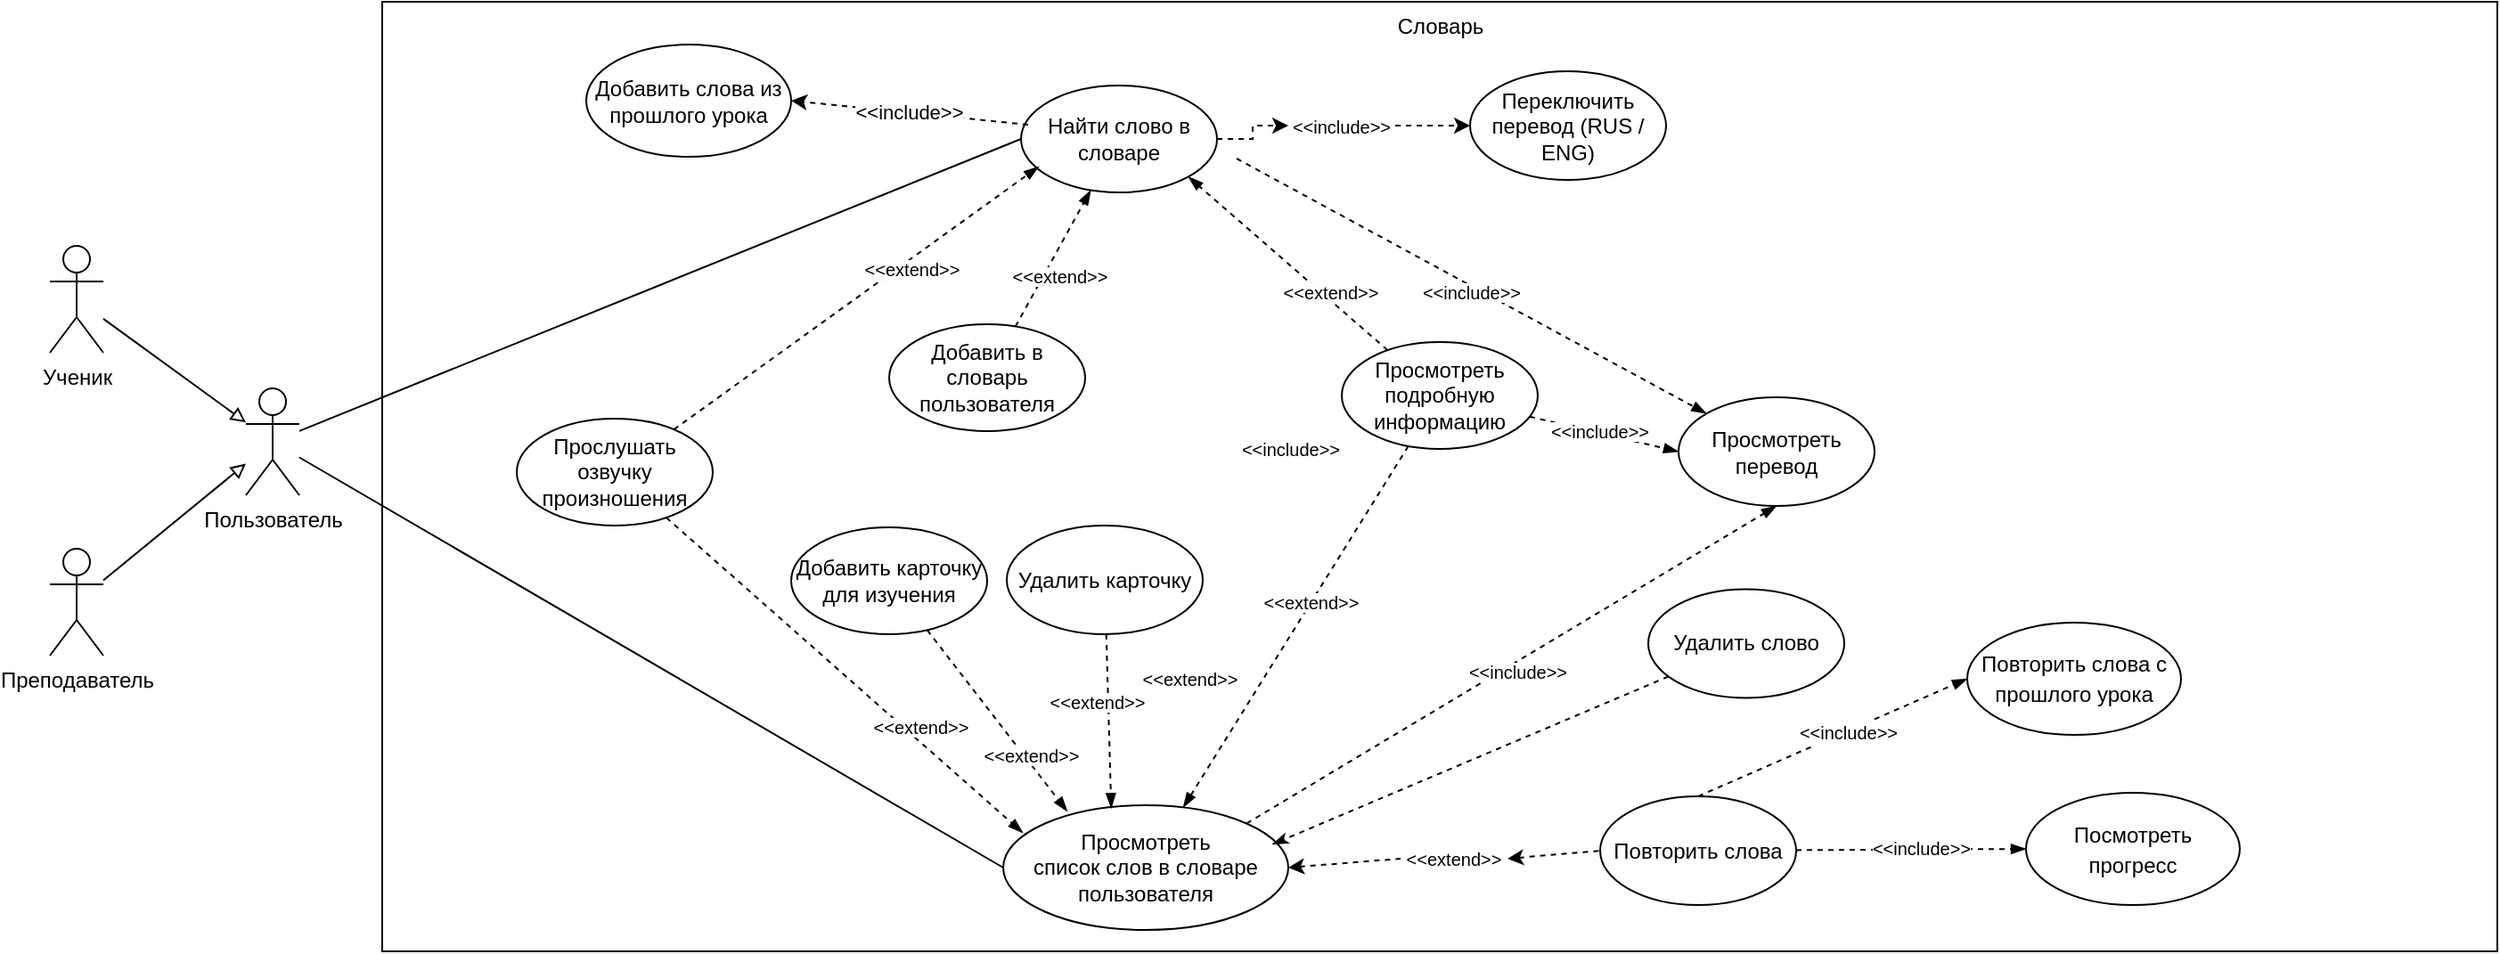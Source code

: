 <mxfile version="26.1.1" pages="2">
  <diagram name="Use Case Diagram UML" id="3wfbGJQbYTb2Qe25AoL8">
    <mxGraphModel dx="1434" dy="-356" grid="0" gridSize="10" guides="1" tooltips="1" connect="1" arrows="1" fold="1" page="0" pageScale="1" pageWidth="827" pageHeight="1169" math="0" shadow="0">
      <root>
        <mxCell id="0" />
        <mxCell id="1" parent="0" />
        <mxCell id="UhpiGU1zFeQN0CqzTbye-1" value="Словарь" style="rounded=0;whiteSpace=wrap;html=1;verticalAlign=top;" parent="1" vertex="1">
          <mxGeometry x="341.5" y="1237" width="1187" height="533" as="geometry" />
        </mxCell>
        <mxCell id="UhpiGU1zFeQN0CqzTbye-2" style="edgeStyle=none;rounded=0;orthogonalLoop=1;jettySize=auto;html=1;endArrow=block;endFill=0;" parent="1" source="UhpiGU1zFeQN0CqzTbye-3" target="UhpiGU1zFeQN0CqzTbye-8" edge="1">
          <mxGeometry relative="1" as="geometry" />
        </mxCell>
        <mxCell id="UhpiGU1zFeQN0CqzTbye-3" value="Ученик" style="shape=umlActor;verticalLabelPosition=bottom;verticalAlign=top;html=1;outlineConnect=0;" parent="1" vertex="1">
          <mxGeometry x="155" y="1374" width="30" height="60" as="geometry" />
        </mxCell>
        <mxCell id="UhpiGU1zFeQN0CqzTbye-4" style="rounded=0;orthogonalLoop=1;jettySize=auto;html=1;endArrow=block;endFill=0;" parent="1" source="UhpiGU1zFeQN0CqzTbye-5" target="UhpiGU1zFeQN0CqzTbye-8" edge="1">
          <mxGeometry relative="1" as="geometry" />
        </mxCell>
        <mxCell id="UhpiGU1zFeQN0CqzTbye-5" value="Преподаватель" style="shape=umlActor;verticalLabelPosition=bottom;verticalAlign=top;html=1;outlineConnect=0;" parent="1" vertex="1">
          <mxGeometry x="155" y="1544" width="30" height="60" as="geometry" />
        </mxCell>
        <mxCell id="UhpiGU1zFeQN0CqzTbye-6" style="edgeStyle=none;rounded=0;orthogonalLoop=1;jettySize=auto;html=1;entryX=0;entryY=0.5;entryDx=0;entryDy=0;endArrow=none;endFill=0;" parent="1" source="UhpiGU1zFeQN0CqzTbye-8" target="UhpiGU1zFeQN0CqzTbye-10" edge="1">
          <mxGeometry relative="1" as="geometry" />
        </mxCell>
        <mxCell id="UhpiGU1zFeQN0CqzTbye-7" style="edgeStyle=none;rounded=0;orthogonalLoop=1;jettySize=auto;html=1;entryX=0;entryY=0.5;entryDx=0;entryDy=0;endArrow=none;endFill=0;" parent="1" source="UhpiGU1zFeQN0CqzTbye-8" target="UhpiGU1zFeQN0CqzTbye-12" edge="1">
          <mxGeometry relative="1" as="geometry" />
        </mxCell>
        <mxCell id="UhpiGU1zFeQN0CqzTbye-8" value="Пользователь" style="shape=umlActor;verticalLabelPosition=bottom;verticalAlign=top;html=1;outlineConnect=0;" parent="1" vertex="1">
          <mxGeometry x="265" y="1454" width="30" height="60" as="geometry" />
        </mxCell>
        <mxCell id="UhpiGU1zFeQN0CqzTbye-9" style="edgeStyle=none;rounded=0;orthogonalLoop=1;jettySize=auto;html=1;dashed=1;endArrow=blockThin;endFill=1;" parent="1" target="UhpiGU1zFeQN0CqzTbye-26" edge="1">
          <mxGeometry relative="1" as="geometry">
            <mxPoint x="821" y="1325" as="sourcePoint" />
          </mxGeometry>
        </mxCell>
        <mxCell id="UhpiGU1zFeQN0CqzTbye-10" value="Найти слово в словаре" style="ellipse;whiteSpace=wrap;html=1;" parent="1" vertex="1">
          <mxGeometry x="700" y="1284" width="110" height="60" as="geometry" />
        </mxCell>
        <mxCell id="UhpiGU1zFeQN0CqzTbye-11" style="edgeStyle=none;rounded=0;orthogonalLoop=1;jettySize=auto;html=1;entryX=0.5;entryY=1;entryDx=0;entryDy=0;dashed=1;endArrow=blockThin;endFill=1;exitX=1;exitY=0;exitDx=0;exitDy=0;" parent="1" source="UhpiGU1zFeQN0CqzTbye-12" target="UhpiGU1zFeQN0CqzTbye-26" edge="1">
          <mxGeometry relative="1" as="geometry">
            <mxPoint x="840" y="1710" as="sourcePoint" />
          </mxGeometry>
        </mxCell>
        <mxCell id="UhpiGU1zFeQN0CqzTbye-12" value="Просмотреть &lt;br&gt;список слов в словаре пользователя" style="ellipse;whiteSpace=wrap;html=1;" parent="1" vertex="1">
          <mxGeometry x="690" y="1688" width="160" height="70" as="geometry" />
        </mxCell>
        <mxCell id="UhpiGU1zFeQN0CqzTbye-13" style="edgeStyle=none;rounded=0;orthogonalLoop=1;jettySize=auto;html=1;entryX=0.069;entryY=0.221;entryDx=0;entryDy=0;entryPerimeter=0;endArrow=blockThin;endFill=1;dashed=1;" parent="1" source="UhpiGU1zFeQN0CqzTbye-15" target="UhpiGU1zFeQN0CqzTbye-12" edge="1">
          <mxGeometry relative="1" as="geometry" />
        </mxCell>
        <mxCell id="UhpiGU1zFeQN0CqzTbye-14" style="edgeStyle=none;rounded=0;orthogonalLoop=1;jettySize=auto;html=1;entryX=0.091;entryY=0.758;entryDx=0;entryDy=0;entryPerimeter=0;dashed=1;fontSize=10;endArrow=blockThin;endFill=1;" parent="1" source="UhpiGU1zFeQN0CqzTbye-15" target="UhpiGU1zFeQN0CqzTbye-10" edge="1">
          <mxGeometry relative="1" as="geometry" />
        </mxCell>
        <mxCell id="UhpiGU1zFeQN0CqzTbye-15" value="Прослушать озвучку произношения" style="ellipse;whiteSpace=wrap;html=1;" parent="1" vertex="1">
          <mxGeometry x="417" y="1471" width="110" height="60" as="geometry" />
        </mxCell>
        <mxCell id="UhpiGU1zFeQN0CqzTbye-16" style="edgeStyle=none;rounded=0;orthogonalLoop=1;jettySize=auto;html=1;entryX=0.225;entryY=0.05;entryDx=0;entryDy=0;entryPerimeter=0;dashed=1;endArrow=blockThin;endFill=1;" parent="1" source="UhpiGU1zFeQN0CqzTbye-17" target="UhpiGU1zFeQN0CqzTbye-12" edge="1">
          <mxGeometry relative="1" as="geometry" />
        </mxCell>
        <mxCell id="UhpiGU1zFeQN0CqzTbye-17" value="Добавить карточку для изучения" style="ellipse;whiteSpace=wrap;html=1;" parent="1" vertex="1">
          <mxGeometry x="571" y="1532" width="110" height="60" as="geometry" />
        </mxCell>
        <mxCell id="UhpiGU1zFeQN0CqzTbye-18" style="edgeStyle=none;rounded=0;orthogonalLoop=1;jettySize=auto;html=1;dashed=1;endArrow=blockThin;endFill=1;" parent="1" source="UhpiGU1zFeQN0CqzTbye-19" target="UhpiGU1zFeQN0CqzTbye-10" edge="1">
          <mxGeometry relative="1" as="geometry" />
        </mxCell>
        <mxCell id="UhpiGU1zFeQN0CqzTbye-19" value="Добавить в словарь пользователя" style="ellipse;whiteSpace=wrap;html=1;" parent="1" vertex="1">
          <mxGeometry x="626" y="1418" width="110" height="60" as="geometry" />
        </mxCell>
        <mxCell id="UhpiGU1zFeQN0CqzTbye-20" style="edgeStyle=none;rounded=0;orthogonalLoop=1;jettySize=auto;html=1;dashed=1;endArrow=blockThin;endFill=1;entryX=1;entryY=1;entryDx=0;entryDy=0;" parent="1" source="UhpiGU1zFeQN0CqzTbye-23" target="UhpiGU1zFeQN0CqzTbye-10" edge="1">
          <mxGeometry relative="1" as="geometry">
            <mxPoint x="865.137" y="1344.855" as="targetPoint" />
          </mxGeometry>
        </mxCell>
        <mxCell id="UhpiGU1zFeQN0CqzTbye-21" style="edgeStyle=none;rounded=0;orthogonalLoop=1;jettySize=auto;html=1;dashed=1;endArrow=blockThin;endFill=1;" parent="1" source="UhpiGU1zFeQN0CqzTbye-23" target="UhpiGU1zFeQN0CqzTbye-12" edge="1">
          <mxGeometry relative="1" as="geometry">
            <mxPoint x="879" y="1688" as="targetPoint" />
          </mxGeometry>
        </mxCell>
        <mxCell id="UhpiGU1zFeQN0CqzTbye-22" style="edgeStyle=none;rounded=0;orthogonalLoop=1;jettySize=auto;html=1;entryX=0;entryY=0.5;entryDx=0;entryDy=0;dashed=1;endArrow=blockThin;endFill=1;" parent="1" source="UhpiGU1zFeQN0CqzTbye-23" target="UhpiGU1zFeQN0CqzTbye-26" edge="1">
          <mxGeometry relative="1" as="geometry" />
        </mxCell>
        <mxCell id="UhpiGU1zFeQN0CqzTbye-23" value="Просмотреть подробную информацию" style="ellipse;whiteSpace=wrap;html=1;" parent="1" vertex="1">
          <mxGeometry x="880" y="1428" width="110" height="60" as="geometry" />
        </mxCell>
        <mxCell id="UhpiGU1zFeQN0CqzTbye-24" style="edgeStyle=none;rounded=0;orthogonalLoop=1;jettySize=auto;html=1;dashed=1;endArrow=blockThin;endFill=1;entryX=0.379;entryY=0.024;entryDx=0;entryDy=0;entryPerimeter=0;" parent="1" source="UhpiGU1zFeQN0CqzTbye-25" target="UhpiGU1zFeQN0CqzTbye-12" edge="1">
          <mxGeometry relative="1" as="geometry">
            <mxPoint x="903" y="1697" as="targetPoint" />
          </mxGeometry>
        </mxCell>
        <mxCell id="UhpiGU1zFeQN0CqzTbye-25" value="Удалить карточку" style="ellipse;whiteSpace=wrap;html=1;" parent="1" vertex="1">
          <mxGeometry x="692" y="1531" width="110" height="61" as="geometry" />
        </mxCell>
        <mxCell id="IyOzpUKPmrpxjNrDnDSG-2" value="" style="edgeStyle=orthogonalEdgeStyle;rounded=0;orthogonalLoop=1;jettySize=auto;html=1;dashed=1;" edge="1" parent="1" source="IyOzpUKPmrpxjNrDnDSG-10" target="IyOzpUKPmrpxjNrDnDSG-1">
          <mxGeometry relative="1" as="geometry" />
        </mxCell>
        <mxCell id="UhpiGU1zFeQN0CqzTbye-26" value="Просмотреть перевод" style="ellipse;whiteSpace=wrap;html=1;" parent="1" vertex="1">
          <mxGeometry x="1069" y="1459" width="110" height="61" as="geometry" />
        </mxCell>
        <mxCell id="UhpiGU1zFeQN0CqzTbye-27" value="&lt;font style=&quot;font-size: 10px; background-color: rgb(255, 255, 255);&quot;&gt;&amp;lt;&amp;lt;extend&amp;gt;&amp;gt;&lt;/font&gt;" style="text;html=1;strokeColor=none;fillColor=none;align=center;verticalAlign=middle;whiteSpace=wrap;rounded=0;" parent="1" vertex="1">
          <mxGeometry x="692" y="1376" width="60" height="30" as="geometry" />
        </mxCell>
        <mxCell id="UhpiGU1zFeQN0CqzTbye-28" value="&lt;font style=&quot;font-size: 10px; background-color: rgb(255, 255, 255);&quot;&gt;&amp;lt;&amp;lt;extend&amp;gt;&amp;gt;&lt;/font&gt;" style="text;html=1;strokeColor=none;fillColor=none;align=center;verticalAlign=middle;whiteSpace=wrap;rounded=0;" parent="1" vertex="1">
          <mxGeometry x="609" y="1372" width="60" height="30" as="geometry" />
        </mxCell>
        <mxCell id="UhpiGU1zFeQN0CqzTbye-29" value="&lt;font style=&quot;font-size: 10px; background-color: rgb(255, 255, 255);&quot;&gt;&amp;lt;&amp;lt;extend&amp;gt;&amp;gt;&lt;/font&gt;" style="text;html=1;strokeColor=none;fillColor=none;align=center;verticalAlign=middle;whiteSpace=wrap;rounded=0;" parent="1" vertex="1">
          <mxGeometry x="614" y="1629" width="60" height="30" as="geometry" />
        </mxCell>
        <mxCell id="UhpiGU1zFeQN0CqzTbye-30" value="&lt;font style=&quot;font-size: 10px; background-color: rgb(255, 255, 255);&quot;&gt;&amp;lt;&amp;lt;extend&amp;gt;&amp;gt;&lt;/font&gt;" style="text;html=1;strokeColor=none;fillColor=none;align=center;verticalAlign=middle;whiteSpace=wrap;rounded=0;" parent="1" vertex="1">
          <mxGeometry x="676" y="1645" width="60" height="30" as="geometry" />
        </mxCell>
        <mxCell id="UhpiGU1zFeQN0CqzTbye-31" value="&lt;font style=&quot;font-size: 10px; background-color: rgb(255, 255, 255);&quot;&gt;&amp;lt;&amp;lt;extend&amp;gt;&amp;gt;&lt;/font&gt;" style="text;html=1;strokeColor=none;fillColor=none;align=center;verticalAlign=middle;whiteSpace=wrap;rounded=0;" parent="1" vertex="1">
          <mxGeometry x="833" y="1559" width="60" height="30" as="geometry" />
        </mxCell>
        <mxCell id="UhpiGU1zFeQN0CqzTbye-32" value="&lt;font style=&quot;font-size: 10px; background-color: rgb(255, 255, 255);&quot;&gt;&amp;lt;&amp;lt;extend&amp;gt;&amp;gt;&lt;/font&gt;" style="text;html=1;strokeColor=none;fillColor=none;align=center;verticalAlign=middle;whiteSpace=wrap;rounded=0;" parent="1" vertex="1">
          <mxGeometry x="765" y="1602" width="60" height="30" as="geometry" />
        </mxCell>
        <mxCell id="UhpiGU1zFeQN0CqzTbye-33" value="&lt;font style=&quot;font-size: 10px; background-color: rgb(255, 255, 255);&quot;&gt;&amp;lt;&amp;lt;extend&amp;gt;&amp;gt;&lt;/font&gt;" style="text;html=1;strokeColor=none;fillColor=none;align=center;verticalAlign=middle;whiteSpace=wrap;rounded=0;" parent="1" vertex="1">
          <mxGeometry x="844" y="1384.73" width="60" height="30" as="geometry" />
        </mxCell>
        <mxCell id="UhpiGU1zFeQN0CqzTbye-34" value="&lt;font style=&quot;font-size: 10px; background-color: rgb(255, 255, 255);&quot;&gt;&amp;lt;&amp;lt;include&amp;gt;&amp;gt;&lt;/font&gt;" style="text;html=1;strokeColor=none;fillColor=none;align=center;verticalAlign=middle;whiteSpace=wrap;rounded=0;" parent="1" vertex="1">
          <mxGeometry x="923" y="1384.73" width="60" height="30" as="geometry" />
        </mxCell>
        <mxCell id="UhpiGU1zFeQN0CqzTbye-35" value="&lt;font style=&quot;font-size: 10px; background-color: rgb(255, 255, 255);&quot;&gt;&amp;lt;&amp;lt;include&amp;gt;&amp;gt;&lt;/font&gt;" style="text;html=1;strokeColor=none;fillColor=none;align=center;verticalAlign=middle;whiteSpace=wrap;rounded=0;" parent="1" vertex="1">
          <mxGeometry x="949" y="1597.73" width="60" height="30" as="geometry" />
        </mxCell>
        <mxCell id="UhpiGU1zFeQN0CqzTbye-36" value="&lt;font style=&quot;font-size: 10px; background-color: rgb(255, 255, 255);&quot;&gt;&amp;lt;&amp;lt;include&amp;gt;&amp;gt;&lt;/font&gt;" style="text;html=1;strokeColor=none;fillColor=none;align=center;verticalAlign=middle;whiteSpace=wrap;rounded=0;" parent="1" vertex="1">
          <mxGeometry x="995" y="1462.73" width="60" height="30" as="geometry" />
        </mxCell>
        <mxCell id="UhpiGU1zFeQN0CqzTbye-37" style="edgeStyle=none;rounded=0;orthogonalLoop=1;jettySize=auto;html=1;entryX=0;entryY=0.5;entryDx=0;entryDy=0;dashed=1;exitX=1;exitY=0.5;exitDx=0;exitDy=0;startArrow=classic;startFill=1;endArrow=none;endFill=0;" parent="1" source="UhpiGU1zFeQN0CqzTbye-39" target="UhpiGU1zFeQN0CqzTbye-38" edge="1">
          <mxGeometry relative="1" as="geometry">
            <mxPoint x="812.998" y="1288.961" as="sourcePoint" />
          </mxGeometry>
        </mxCell>
        <mxCell id="UhpiGU1zFeQN0CqzTbye-38" value="Повторить слова" style="ellipse;whiteSpace=wrap;html=1;" parent="1" vertex="1">
          <mxGeometry x="1025" y="1683" width="110" height="61" as="geometry" />
        </mxCell>
        <mxCell id="UhpiGU1zFeQN0CqzTbye-40" style="edgeStyle=none;rounded=0;orthogonalLoop=1;jettySize=auto;html=1;dashed=1;startArrow=none;startFill=0;endArrow=classicThin;endFill=1;entryX=0.944;entryY=0.314;entryDx=0;entryDy=0;entryPerimeter=0;" parent="1" source="UhpiGU1zFeQN0CqzTbye-41" target="UhpiGU1zFeQN0CqzTbye-12" edge="1">
          <mxGeometry relative="1" as="geometry" />
        </mxCell>
        <mxCell id="UhpiGU1zFeQN0CqzTbye-41" value="Удалить слово" style="ellipse;whiteSpace=wrap;html=1;" parent="1" vertex="1">
          <mxGeometry x="1052" y="1566.73" width="110" height="61" as="geometry" />
        </mxCell>
        <mxCell id="UhpiGU1zFeQN0CqzTbye-42" value="&lt;font style=&quot;font-size: 10px; background-color: rgb(255, 255, 255);&quot;&gt;&amp;lt;&amp;lt;extend&amp;gt;&amp;gt;&lt;/font&gt;" style="text;html=1;strokeColor=none;fillColor=none;align=center;verticalAlign=middle;whiteSpace=wrap;rounded=0;" parent="1" vertex="1">
          <mxGeometry x="713" y="1615" width="60" height="30" as="geometry" />
        </mxCell>
        <mxCell id="UhpiGU1zFeQN0CqzTbye-44" style="edgeStyle=none;rounded=0;orthogonalLoop=1;jettySize=auto;html=1;dashed=1;endArrow=blockThin;endFill=1;entryX=0;entryY=0.5;entryDx=0;entryDy=0;exitX=0.5;exitY=0;exitDx=0;exitDy=0;" parent="1" source="UhpiGU1zFeQN0CqzTbye-38" target="UhpiGU1zFeQN0CqzTbye-46" edge="1">
          <mxGeometry relative="1" as="geometry">
            <mxPoint x="1137" y="1711" as="sourcePoint" />
            <mxPoint x="1128.998" y="1410.996" as="targetPoint" />
          </mxGeometry>
        </mxCell>
        <mxCell id="UhpiGU1zFeQN0CqzTbye-45" value="&lt;span style=&quot;font-size: 10px&quot;&gt;&amp;lt;&amp;lt;include&amp;gt;&amp;gt;&lt;/span&gt;" style="edgeLabel;html=1;align=center;verticalAlign=middle;resizable=0;points=[];fontSize=12;fontFamily=Helvetica;" parent="UhpiGU1zFeQN0CqzTbye-44" connectable="0" vertex="1">
          <mxGeometry x="0.053" y="-4" relative="1" as="geometry">
            <mxPoint x="2" y="-5" as="offset" />
          </mxGeometry>
        </mxCell>
        <mxCell id="IyOzpUKPmrpxjNrDnDSG-3" value="&lt;span style=&quot;font-size: 10px&quot;&gt;&amp;lt;&amp;lt;include&amp;gt;&amp;gt;&lt;/span&gt;" style="edgeLabel;html=1;align=center;verticalAlign=middle;resizable=0;points=[];fontSize=12;fontFamily=Helvetica;" connectable="0" vertex="1" parent="UhpiGU1zFeQN0CqzTbye-44">
          <mxGeometry x="0.053" y="-4" relative="1" as="geometry">
            <mxPoint x="-311" y="-164" as="offset" />
          </mxGeometry>
        </mxCell>
        <mxCell id="UhpiGU1zFeQN0CqzTbye-46" value="&lt;span id=&quot;docs-internal-guid-5a7e0937-7fff-e15c-72fa-4f4e6bc16532&quot;&gt;&lt;p dir=&quot;ltr&quot; style=&quot;line-height: 1.38 ; margin-top: 0pt ; margin-bottom: 0pt&quot;&gt;Повторить слова с прошлого урока&lt;/p&gt;&lt;/span&gt;" style="ellipse;whiteSpace=wrap;html=1;" parent="1" vertex="1">
          <mxGeometry x="1231" y="1585.5" width="120" height="63" as="geometry" />
        </mxCell>
        <mxCell id="UhpiGU1zFeQN0CqzTbye-48" value="&lt;span id=&quot;docs-internal-guid-5a7e0937-7fff-e15c-72fa-4f4e6bc16532&quot;&gt;&lt;p dir=&quot;ltr&quot; style=&quot;line-height: 1.38 ; margin-top: 0pt ; margin-bottom: 0pt&quot;&gt;Посмотреть прогресс&lt;/p&gt;&lt;/span&gt;" style="ellipse;whiteSpace=wrap;html=1;" parent="1" vertex="1">
          <mxGeometry x="1264" y="1681" width="120" height="63" as="geometry" />
        </mxCell>
        <mxCell id="UhpiGU1zFeQN0CqzTbye-49" style="edgeStyle=none;rounded=0;orthogonalLoop=1;jettySize=auto;html=1;dashed=1;endArrow=blockThin;endFill=1;entryX=0;entryY=0.5;entryDx=0;entryDy=0;" parent="1" source="UhpiGU1zFeQN0CqzTbye-38" target="UhpiGU1zFeQN0CqzTbye-48" edge="1">
          <mxGeometry relative="1" as="geometry">
            <mxPoint x="1186" y="1508" as="sourcePoint" />
            <mxPoint x="1223" y="1563" as="targetPoint" />
          </mxGeometry>
        </mxCell>
        <mxCell id="UhpiGU1zFeQN0CqzTbye-50" value="&lt;span style=&quot;font-size: 10px&quot;&gt;&amp;lt;&amp;lt;include&amp;gt;&amp;gt;&lt;/span&gt;" style="edgeLabel;html=1;align=center;verticalAlign=middle;resizable=0;points=[];fontSize=12;fontFamily=Helvetica;" parent="UhpiGU1zFeQN0CqzTbye-49" connectable="0" vertex="1">
          <mxGeometry x="0.053" y="-4" relative="1" as="geometry">
            <mxPoint x="2" y="-5" as="offset" />
          </mxGeometry>
        </mxCell>
        <mxCell id="IyOzpUKPmrpxjNrDnDSG-1" value="Переключить перевод (RUS / ENG)" style="ellipse;whiteSpace=wrap;html=1;" vertex="1" parent="1">
          <mxGeometry x="952" y="1276" width="110" height="61" as="geometry" />
        </mxCell>
        <mxCell id="IyOzpUKPmrpxjNrDnDSG-4" value="" style="edgeStyle=none;rounded=0;orthogonalLoop=1;jettySize=auto;html=1;entryX=0;entryY=0.5;entryDx=0;entryDy=0;dashed=1;exitX=1;exitY=0.5;exitDx=0;exitDy=0;startArrow=classic;startFill=1;endArrow=none;endFill=0;" edge="1" parent="1" source="UhpiGU1zFeQN0CqzTbye-12" target="UhpiGU1zFeQN0CqzTbye-39">
          <mxGeometry relative="1" as="geometry">
            <mxPoint x="850" y="1723" as="sourcePoint" />
            <mxPoint x="1021" y="1712" as="targetPoint" />
          </mxGeometry>
        </mxCell>
        <mxCell id="UhpiGU1zFeQN0CqzTbye-39" value="&lt;font style=&quot;font-size: 10px; background-color: rgb(255, 255, 255);&quot;&gt;&amp;lt;&amp;lt;extend&amp;gt;&amp;gt;&lt;/font&gt;" style="text;html=1;strokeColor=none;fillColor=none;align=center;verticalAlign=middle;whiteSpace=wrap;rounded=0;" parent="1" vertex="1">
          <mxGeometry x="913" y="1703" width="60" height="30" as="geometry" />
        </mxCell>
        <mxCell id="IyOzpUKPmrpxjNrDnDSG-8" value="Добавить слова из прошлого урока" style="ellipse;whiteSpace=wrap;html=1;" vertex="1" parent="1">
          <mxGeometry x="456" y="1261" width="115" height="63" as="geometry" />
        </mxCell>
        <mxCell id="IyOzpUKPmrpxjNrDnDSG-9" value="&amp;lt;&amp;lt;include&amp;gt;&amp;gt;" style="endArrow=classic;html=1;rounded=0;exitX=0.036;exitY=0.367;exitDx=0;exitDy=0;exitPerimeter=0;entryX=1;entryY=0.5;entryDx=0;entryDy=0;dashed=1;" edge="1" parent="1" source="UhpiGU1zFeQN0CqzTbye-10" target="IyOzpUKPmrpxjNrDnDSG-8">
          <mxGeometry width="50" height="50" relative="1" as="geometry">
            <mxPoint x="804" y="1626" as="sourcePoint" />
            <mxPoint x="854" y="1576" as="targetPoint" />
            <Array as="points" />
          </mxGeometry>
        </mxCell>
        <mxCell id="IyOzpUKPmrpxjNrDnDSG-11" value="" style="edgeStyle=orthogonalEdgeStyle;rounded=0;orthogonalLoop=1;jettySize=auto;html=1;dashed=1;" edge="1" parent="1" source="UhpiGU1zFeQN0CqzTbye-10" target="IyOzpUKPmrpxjNrDnDSG-10">
          <mxGeometry relative="1" as="geometry">
            <mxPoint x="810" y="1314" as="sourcePoint" />
            <mxPoint x="952" y="1307" as="targetPoint" />
          </mxGeometry>
        </mxCell>
        <mxCell id="IyOzpUKPmrpxjNrDnDSG-10" value="&lt;font style=&quot;font-size: 10px; background-color: rgb(255, 255, 255);&quot;&gt;&amp;lt;&amp;lt;include&amp;gt;&amp;gt;&lt;/font&gt;" style="text;html=1;strokeColor=none;fillColor=none;align=center;verticalAlign=middle;whiteSpace=wrap;rounded=0;" vertex="1" parent="1">
          <mxGeometry x="850" y="1291.5" width="60" height="30" as="geometry" />
        </mxCell>
      </root>
    </mxGraphModel>
  </diagram>
  <diagram id="Jm0ogReIfAhDKfA0v8ij" name="Страница — 2">
    <mxGraphModel grid="1" page="1" gridSize="10" guides="1" tooltips="1" connect="1" arrows="1" fold="1" pageScale="1" pageWidth="827" pageHeight="1169" math="0" shadow="0">
      <root>
        <mxCell id="0" />
        <mxCell id="1" parent="0" />
        <mxCell id="l8kEoDiZLvOk8A_kF0R2-1" value="Словарь" style="rounded=0;whiteSpace=wrap;html=1;verticalAlign=top;" vertex="1" parent="1">
          <mxGeometry x="375" y="1243" width="820" height="533" as="geometry" />
        </mxCell>
        <mxCell id="l8kEoDiZLvOk8A_kF0R2-2" style="edgeStyle=none;rounded=0;orthogonalLoop=1;jettySize=auto;html=1;endArrow=block;endFill=0;" edge="1" parent="1" source="l8kEoDiZLvOk8A_kF0R2-3" target="l8kEoDiZLvOk8A_kF0R2-8">
          <mxGeometry relative="1" as="geometry" />
        </mxCell>
        <mxCell id="l8kEoDiZLvOk8A_kF0R2-3" value="Ученик" style="shape=umlActor;verticalLabelPosition=bottom;verticalAlign=top;html=1;outlineConnect=0;" vertex="1" parent="1">
          <mxGeometry x="155" y="1374" width="30" height="60" as="geometry" />
        </mxCell>
        <mxCell id="l8kEoDiZLvOk8A_kF0R2-4" style="rounded=0;orthogonalLoop=1;jettySize=auto;html=1;endArrow=block;endFill=0;" edge="1" parent="1" source="l8kEoDiZLvOk8A_kF0R2-5" target="l8kEoDiZLvOk8A_kF0R2-8">
          <mxGeometry relative="1" as="geometry" />
        </mxCell>
        <mxCell id="l8kEoDiZLvOk8A_kF0R2-5" value="Преподаватель" style="shape=umlActor;verticalLabelPosition=bottom;verticalAlign=top;html=1;outlineConnect=0;" vertex="1" parent="1">
          <mxGeometry x="155" y="1544" width="30" height="60" as="geometry" />
        </mxCell>
        <mxCell id="l8kEoDiZLvOk8A_kF0R2-6" style="edgeStyle=none;rounded=0;orthogonalLoop=1;jettySize=auto;html=1;entryX=0;entryY=0.5;entryDx=0;entryDy=0;endArrow=none;endFill=0;" edge="1" parent="1" source="l8kEoDiZLvOk8A_kF0R2-8" target="l8kEoDiZLvOk8A_kF0R2-10">
          <mxGeometry relative="1" as="geometry" />
        </mxCell>
        <mxCell id="l8kEoDiZLvOk8A_kF0R2-7" style="edgeStyle=none;rounded=0;orthogonalLoop=1;jettySize=auto;html=1;entryX=0;entryY=0.5;entryDx=0;entryDy=0;endArrow=none;endFill=0;" edge="1" parent="1" source="l8kEoDiZLvOk8A_kF0R2-8" target="l8kEoDiZLvOk8A_kF0R2-12">
          <mxGeometry relative="1" as="geometry" />
        </mxCell>
        <mxCell id="l8kEoDiZLvOk8A_kF0R2-8" value="Пользователь" style="shape=umlActor;verticalLabelPosition=bottom;verticalAlign=top;html=1;outlineConnect=0;" vertex="1" parent="1">
          <mxGeometry x="265" y="1454" width="30" height="60" as="geometry" />
        </mxCell>
        <mxCell id="l8kEoDiZLvOk8A_kF0R2-9" style="edgeStyle=none;rounded=0;orthogonalLoop=1;jettySize=auto;html=1;dashed=1;endArrow=blockThin;endFill=1;" edge="1" parent="1" target="l8kEoDiZLvOk8A_kF0R2-26">
          <mxGeometry relative="1" as="geometry">
            <mxPoint x="821" y="1325" as="sourcePoint" />
          </mxGeometry>
        </mxCell>
        <mxCell id="l8kEoDiZLvOk8A_kF0R2-10" value="Найти слово в словаре" style="ellipse;whiteSpace=wrap;html=1;" vertex="1" parent="1">
          <mxGeometry x="715" y="1288" width="110" height="60" as="geometry" />
        </mxCell>
        <mxCell id="l8kEoDiZLvOk8A_kF0R2-11" style="edgeStyle=none;rounded=0;orthogonalLoop=1;jettySize=auto;html=1;entryX=0.5;entryY=1;entryDx=0;entryDy=0;dashed=1;endArrow=blockThin;endFill=1;exitX=0.963;exitY=0.243;exitDx=0;exitDy=0;exitPerimeter=0;" edge="1" parent="1" source="l8kEoDiZLvOk8A_kF0R2-12" target="l8kEoDiZLvOk8A_kF0R2-26">
          <mxGeometry relative="1" as="geometry">
            <mxPoint x="840" y="1710" as="sourcePoint" />
          </mxGeometry>
        </mxCell>
        <mxCell id="l8kEoDiZLvOk8A_kF0R2-12" value="Просмотреть &lt;br&gt;список слов в словаре пользователя" style="ellipse;whiteSpace=wrap;html=1;" vertex="1" parent="1">
          <mxGeometry x="690" y="1688" width="160" height="70" as="geometry" />
        </mxCell>
        <mxCell id="l8kEoDiZLvOk8A_kF0R2-13" style="edgeStyle=none;rounded=0;orthogonalLoop=1;jettySize=auto;html=1;entryX=0.069;entryY=0.221;entryDx=0;entryDy=0;entryPerimeter=0;endArrow=blockThin;endFill=1;dashed=1;" edge="1" parent="1" source="l8kEoDiZLvOk8A_kF0R2-15" target="l8kEoDiZLvOk8A_kF0R2-12">
          <mxGeometry relative="1" as="geometry" />
        </mxCell>
        <mxCell id="l8kEoDiZLvOk8A_kF0R2-14" style="edgeStyle=none;rounded=0;orthogonalLoop=1;jettySize=auto;html=1;entryX=0.091;entryY=0.758;entryDx=0;entryDy=0;entryPerimeter=0;dashed=1;fontSize=10;endArrow=blockThin;endFill=1;" edge="1" parent="1" source="l8kEoDiZLvOk8A_kF0R2-15" target="l8kEoDiZLvOk8A_kF0R2-10">
          <mxGeometry relative="1" as="geometry" />
        </mxCell>
        <mxCell id="l8kEoDiZLvOk8A_kF0R2-15" value="Прослушать озвучку произношения" style="ellipse;whiteSpace=wrap;html=1;" vertex="1" parent="1">
          <mxGeometry x="417" y="1471" width="110" height="60" as="geometry" />
        </mxCell>
        <mxCell id="l8kEoDiZLvOk8A_kF0R2-16" style="edgeStyle=none;rounded=0;orthogonalLoop=1;jettySize=auto;html=1;entryX=0.225;entryY=0.05;entryDx=0;entryDy=0;entryPerimeter=0;dashed=1;endArrow=blockThin;endFill=1;" edge="1" parent="1" source="l8kEoDiZLvOk8A_kF0R2-17" target="l8kEoDiZLvOk8A_kF0R2-12">
          <mxGeometry relative="1" as="geometry" />
        </mxCell>
        <mxCell id="l8kEoDiZLvOk8A_kF0R2-17" value="Добавить карточку для изучения" style="ellipse;whiteSpace=wrap;html=1;" vertex="1" parent="1">
          <mxGeometry x="537" y="1500" width="110" height="60" as="geometry" />
        </mxCell>
        <mxCell id="l8kEoDiZLvOk8A_kF0R2-18" style="edgeStyle=none;rounded=0;orthogonalLoop=1;jettySize=auto;html=1;dashed=1;endArrow=blockThin;endFill=1;" edge="1" parent="1" source="l8kEoDiZLvOk8A_kF0R2-19" target="l8kEoDiZLvOk8A_kF0R2-10">
          <mxGeometry relative="1" as="geometry" />
        </mxCell>
        <mxCell id="l8kEoDiZLvOk8A_kF0R2-19" value="Добавить в словарь пользователя" style="ellipse;whiteSpace=wrap;html=1;" vertex="1" parent="1">
          <mxGeometry x="626" y="1418" width="110" height="60" as="geometry" />
        </mxCell>
        <mxCell id="l8kEoDiZLvOk8A_kF0R2-20" style="edgeStyle=none;rounded=0;orthogonalLoop=1;jettySize=auto;html=1;dashed=1;endArrow=blockThin;endFill=1;entryX=1;entryY=1;entryDx=0;entryDy=0;" edge="1" parent="1" source="l8kEoDiZLvOk8A_kF0R2-23" target="l8kEoDiZLvOk8A_kF0R2-10">
          <mxGeometry relative="1" as="geometry">
            <mxPoint x="865.137" y="1344.855" as="targetPoint" />
          </mxGeometry>
        </mxCell>
        <mxCell id="l8kEoDiZLvOk8A_kF0R2-21" style="edgeStyle=none;rounded=0;orthogonalLoop=1;jettySize=auto;html=1;dashed=1;endArrow=blockThin;endFill=1;entryX=1;entryY=0;entryDx=0;entryDy=0;" edge="1" parent="1" source="l8kEoDiZLvOk8A_kF0R2-23" target="l8kEoDiZLvOk8A_kF0R2-12">
          <mxGeometry relative="1" as="geometry">
            <mxPoint x="879" y="1688" as="targetPoint" />
          </mxGeometry>
        </mxCell>
        <mxCell id="l8kEoDiZLvOk8A_kF0R2-22" style="edgeStyle=none;rounded=0;orthogonalLoop=1;jettySize=auto;html=1;entryX=0;entryY=0.5;entryDx=0;entryDy=0;dashed=1;endArrow=blockThin;endFill=1;" edge="1" parent="1" source="l8kEoDiZLvOk8A_kF0R2-23" target="l8kEoDiZLvOk8A_kF0R2-26">
          <mxGeometry relative="1" as="geometry" />
        </mxCell>
        <mxCell id="l8kEoDiZLvOk8A_kF0R2-23" value="Просмотреть подробную информацию" style="ellipse;whiteSpace=wrap;html=1;" vertex="1" parent="1">
          <mxGeometry x="880" y="1428" width="110" height="60" as="geometry" />
        </mxCell>
        <mxCell id="l8kEoDiZLvOk8A_kF0R2-24" style="edgeStyle=none;rounded=0;orthogonalLoop=1;jettySize=auto;html=1;dashed=1;endArrow=blockThin;endFill=1;entryX=0.379;entryY=0.024;entryDx=0;entryDy=0;entryPerimeter=0;" edge="1" parent="1" source="l8kEoDiZLvOk8A_kF0R2-25" target="l8kEoDiZLvOk8A_kF0R2-12">
          <mxGeometry relative="1" as="geometry">
            <mxPoint x="903" y="1697" as="targetPoint" />
          </mxGeometry>
        </mxCell>
        <mxCell id="l8kEoDiZLvOk8A_kF0R2-25" value="Удалить карточку" style="ellipse;whiteSpace=wrap;html=1;" vertex="1" parent="1">
          <mxGeometry x="659" y="1518" width="110" height="61" as="geometry" />
        </mxCell>
        <mxCell id="l8kEoDiZLvOk8A_kF0R2-26" value="Просмотреть перевод" style="ellipse;whiteSpace=wrap;html=1;" vertex="1" parent="1">
          <mxGeometry x="1069" y="1454" width="110" height="61" as="geometry" />
        </mxCell>
        <mxCell id="l8kEoDiZLvOk8A_kF0R2-27" value="&lt;font style=&quot;font-size: 10px; background-color: rgb(255, 255, 255);&quot;&gt;&amp;lt;&amp;lt;extend&amp;gt;&amp;gt;&lt;/font&gt;" style="text;html=1;strokeColor=none;fillColor=none;align=center;verticalAlign=middle;whiteSpace=wrap;rounded=0;" vertex="1" parent="1">
          <mxGeometry x="692" y="1376" width="60" height="30" as="geometry" />
        </mxCell>
        <mxCell id="l8kEoDiZLvOk8A_kF0R2-28" value="&lt;font style=&quot;font-size: 10px; background-color: rgb(255, 255, 255);&quot;&gt;&amp;lt;&amp;lt;extend&amp;gt;&amp;gt;&lt;/font&gt;" style="text;html=1;strokeColor=none;fillColor=none;align=center;verticalAlign=middle;whiteSpace=wrap;rounded=0;" vertex="1" parent="1">
          <mxGeometry x="609" y="1372" width="60" height="30" as="geometry" />
        </mxCell>
        <mxCell id="l8kEoDiZLvOk8A_kF0R2-29" value="&lt;font style=&quot;font-size: 10px; background-color: rgb(255, 255, 255);&quot;&gt;&amp;lt;&amp;lt;extend&amp;gt;&amp;gt;&lt;/font&gt;" style="text;html=1;strokeColor=none;fillColor=none;align=center;verticalAlign=middle;whiteSpace=wrap;rounded=0;" vertex="1" parent="1">
          <mxGeometry x="614" y="1629" width="60" height="30" as="geometry" />
        </mxCell>
        <mxCell id="l8kEoDiZLvOk8A_kF0R2-30" value="&lt;font style=&quot;font-size: 10px; background-color: rgb(255, 255, 255);&quot;&gt;&amp;lt;&amp;lt;extend&amp;gt;&amp;gt;&lt;/font&gt;" style="text;html=1;strokeColor=none;fillColor=none;align=center;verticalAlign=middle;whiteSpace=wrap;rounded=0;" vertex="1" parent="1">
          <mxGeometry x="676" y="1645" width="60" height="30" as="geometry" />
        </mxCell>
        <mxCell id="l8kEoDiZLvOk8A_kF0R2-31" value="&lt;font style=&quot;font-size: 10px; background-color: rgb(255, 255, 255);&quot;&gt;&amp;lt;&amp;lt;extend&amp;gt;&amp;gt;&lt;/font&gt;" style="text;html=1;strokeColor=none;fillColor=none;align=center;verticalAlign=middle;whiteSpace=wrap;rounded=0;" vertex="1" parent="1">
          <mxGeometry x="857" y="1567.73" width="60" height="30" as="geometry" />
        </mxCell>
        <mxCell id="l8kEoDiZLvOk8A_kF0R2-32" value="&lt;font style=&quot;font-size: 10px; background-color: rgb(255, 255, 255);&quot;&gt;&amp;lt;&amp;lt;extend&amp;gt;&amp;gt;&lt;/font&gt;" style="text;html=1;strokeColor=none;fillColor=none;align=center;verticalAlign=middle;whiteSpace=wrap;rounded=0;" vertex="1" parent="1">
          <mxGeometry x="765" y="1602" width="60" height="30" as="geometry" />
        </mxCell>
        <mxCell id="l8kEoDiZLvOk8A_kF0R2-33" value="&lt;font style=&quot;font-size: 10px; background-color: rgb(255, 255, 255);&quot;&gt;&amp;lt;&amp;lt;extend&amp;gt;&amp;gt;&lt;/font&gt;" style="text;html=1;strokeColor=none;fillColor=none;align=center;verticalAlign=middle;whiteSpace=wrap;rounded=0;" vertex="1" parent="1">
          <mxGeometry x="844" y="1384.73" width="60" height="30" as="geometry" />
        </mxCell>
        <mxCell id="l8kEoDiZLvOk8A_kF0R2-34" value="&lt;font style=&quot;font-size: 10px; background-color: rgb(255, 255, 255);&quot;&gt;&amp;lt;&amp;lt;include&amp;gt;&amp;gt;&lt;/font&gt;" style="text;html=1;strokeColor=none;fillColor=none;align=center;verticalAlign=middle;whiteSpace=wrap;rounded=0;" vertex="1" parent="1">
          <mxGeometry x="923" y="1384.73" width="60" height="30" as="geometry" />
        </mxCell>
        <mxCell id="l8kEoDiZLvOk8A_kF0R2-35" value="&lt;font style=&quot;font-size: 10px; background-color: rgb(255, 255, 255);&quot;&gt;&amp;lt;&amp;lt;include&amp;gt;&amp;gt;&lt;/font&gt;" style="text;html=1;strokeColor=none;fillColor=none;align=center;verticalAlign=middle;whiteSpace=wrap;rounded=0;" vertex="1" parent="1">
          <mxGeometry x="1004" y="1572" width="60" height="30" as="geometry" />
        </mxCell>
        <mxCell id="l8kEoDiZLvOk8A_kF0R2-36" value="&lt;font style=&quot;font-size: 10px; background-color: rgb(255, 255, 255);&quot;&gt;&amp;lt;&amp;lt;include&amp;gt;&amp;gt;&lt;/font&gt;" style="text;html=1;strokeColor=none;fillColor=none;align=center;verticalAlign=middle;whiteSpace=wrap;rounded=0;" vertex="1" parent="1">
          <mxGeometry x="995" y="1462.73" width="60" height="30" as="geometry" />
        </mxCell>
        <mxCell id="l8kEoDiZLvOk8A_kF0R2-37" style="edgeStyle=none;rounded=0;orthogonalLoop=1;jettySize=auto;html=1;entryX=0;entryY=1;entryDx=0;entryDy=0;dashed=1;exitX=1;exitY=0.5;exitDx=0;exitDy=0;startArrow=classic;startFill=1;endArrow=none;endFill=0;" edge="1" parent="1" source="l8kEoDiZLvOk8A_kF0R2-12" target="l8kEoDiZLvOk8A_kF0R2-38">
          <mxGeometry relative="1" as="geometry">
            <mxPoint x="812.998" y="1288.961" as="sourcePoint" />
          </mxGeometry>
        </mxCell>
        <mxCell id="l8kEoDiZLvOk8A_kF0R2-38" value="Проверить знания" style="ellipse;whiteSpace=wrap;html=1;" vertex="1" parent="1">
          <mxGeometry x="1021" y="1607" width="110" height="61" as="geometry" />
        </mxCell>
        <mxCell id="l8kEoDiZLvOk8A_kF0R2-39" value="&lt;font style=&quot;font-size: 10px; background-color: rgb(255, 255, 255);&quot;&gt;&amp;lt;&amp;lt;extend&amp;gt;&amp;gt;&lt;/font&gt;" style="text;html=1;strokeColor=none;fillColor=none;align=center;verticalAlign=middle;whiteSpace=wrap;rounded=0;" vertex="1" parent="1">
          <mxGeometry x="902" y="1683" width="60" height="30" as="geometry" />
        </mxCell>
        <mxCell id="l8kEoDiZLvOk8A_kF0R2-40" style="edgeStyle=none;rounded=0;orthogonalLoop=1;jettySize=auto;html=1;entryX=0.621;entryY=0.043;entryDx=0;entryDy=0;entryPerimeter=0;dashed=1;startArrow=none;startFill=0;endArrow=classicThin;endFill=1;" edge="1" parent="1" source="l8kEoDiZLvOk8A_kF0R2-41" target="l8kEoDiZLvOk8A_kF0R2-12">
          <mxGeometry relative="1" as="geometry" />
        </mxCell>
        <mxCell id="l8kEoDiZLvOk8A_kF0R2-41" value="Удалить слово" style="ellipse;whiteSpace=wrap;html=1;" vertex="1" parent="1">
          <mxGeometry x="766" y="1467" width="110" height="61" as="geometry" />
        </mxCell>
        <mxCell id="l8kEoDiZLvOk8A_kF0R2-42" value="&lt;font style=&quot;font-size: 10px; background-color: rgb(255, 255, 255);&quot;&gt;&amp;lt;&amp;lt;extend&amp;gt;&amp;gt;&lt;/font&gt;" style="text;html=1;strokeColor=none;fillColor=none;align=center;verticalAlign=middle;whiteSpace=wrap;rounded=0;" vertex="1" parent="1">
          <mxGeometry x="702" y="1615" width="60" height="30" as="geometry" />
        </mxCell>
      </root>
    </mxGraphModel>
  </diagram>
</mxfile>
